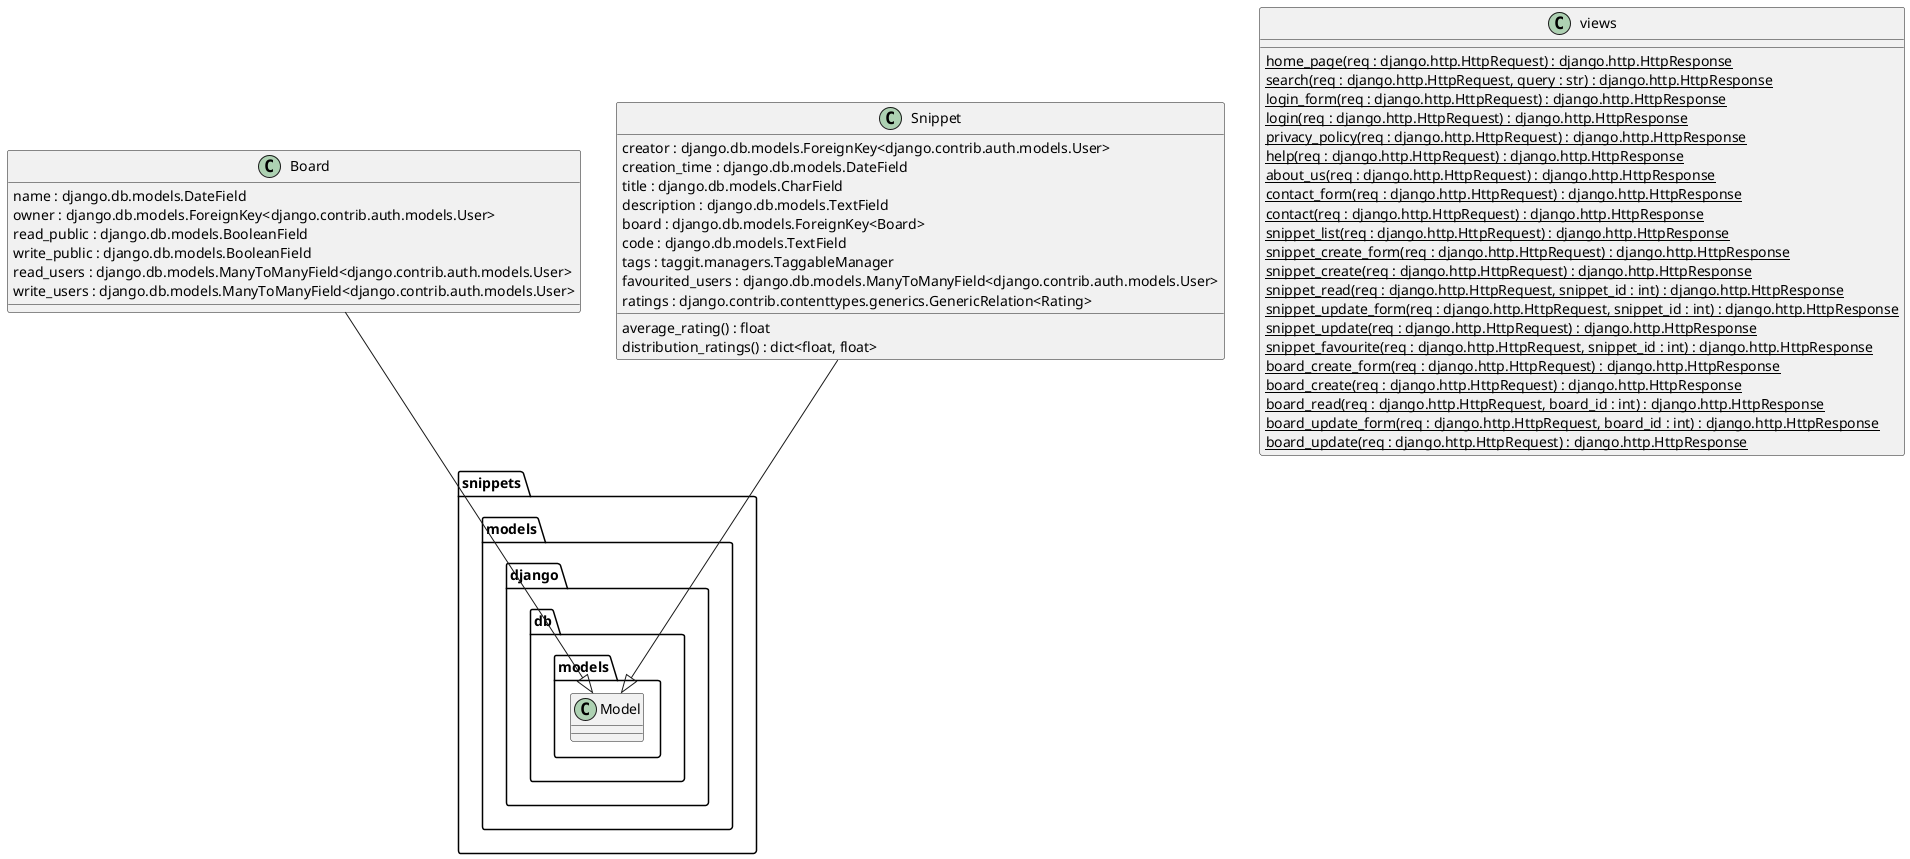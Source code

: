@startuml class_snippets.png
namespace snippets {
    namespace snippets.models {
        class .Board {
            name : django.db.models.DateField
            owner : django.db.models.ForeignKey<django.contrib.auth.models.User>
            read_public : django.db.models.BooleanField
            write_public : django.db.models.BooleanField
            read_users : django.db.models.ManyToManyField<django.contrib.auth.models.User>
            write_users : django.db.models.ManyToManyField<django.contrib.auth.models.User>
        }
        .Board --|> django.db.models.Model
            
        class .Snippet {
            creator : django.db.models.ForeignKey<django.contrib.auth.models.User>
            creation_time : django.db.models.DateField
            title : django.db.models.CharField
            description : django.db.models.TextField
            board : django.db.models.ForeignKey<Board>
            code : django.db.models.TextField
            tags : taggit.managers.TaggableManager
            favourited_users : django.db.models.ManyToManyField<django.contrib.auth.models.User>
            ratings : django.contrib.contenttypes.generics.GenericRelation<Rating>
            
            average_rating() : float
            distribution_ratings() : dict<float, float>
        }
        .Snippet --|> django.db.models.Model
    }

    class .views {
        {static} home_page(req : django.http.HttpRequest) : django.http.HttpResponse
        {static} search(req : django.http.HttpRequest, query : str) : django.http.HttpResponse
        {static} login_form(req : django.http.HttpRequest) : django.http.HttpResponse
        {static} login(req : django.http.HttpRequest) : django.http.HttpResponse
        {static} privacy_policy(req : django.http.HttpRequest) : django.http.HttpResponse
        {static} help(req : django.http.HttpRequest) : django.http.HttpResponse
        {static} about_us(req : django.http.HttpRequest) : django.http.HttpResponse
        {static} contact_form(req : django.http.HttpRequest) : django.http.HttpResponse
        {static} contact(req : django.http.HttpRequest) : django.http.HttpResponse
        {static} snippet_list(req : django.http.HttpRequest) : django.http.HttpResponse
        {static} snippet_create_form(req : django.http.HttpRequest) : django.http.HttpResponse
        {static} snippet_create(req : django.http.HttpRequest) : django.http.HttpResponse
        {static} snippet_read(req : django.http.HttpRequest, snippet_id : int) : django.http.HttpResponse
        {static} snippet_update_form(req : django.http.HttpRequest, snippet_id : int) : django.http.HttpResponse
        {static} snippet_update(req : django.http.HttpRequest) : django.http.HttpResponse
        {static} snippet_favourite(req : django.http.HttpRequest, snippet_id : int) : django.http.HttpResponse
        {static} board_create_form(req : django.http.HttpRequest) : django.http.HttpResponse
        {static} board_create(req : django.http.HttpRequest) : django.http.HttpResponse
        {static} board_read(req : django.http.HttpRequest, board_id : int) : django.http.HttpResponse
        {static} board_update_form(req : django.http.HttpRequest, board_id : int) : django.http.HttpResponse
        {static} board_update(req : django.http.HttpRequest) : django.http.HttpResponse
    }
}
@enduml

@startuml class_ratings.png
namespace ratings {
    namespace ratings.models {
        class .Rating {
            content_type : django.db.models.ForeignKey<django.contrib.contenttypes.models.ContentType>
            object_id : django.db.models.PositiveIntegerField
            object : django.contrib.contenttypes.generics.GenericKey
            user : django.db.models.ForeignKey<django.contrib.auth.models.User>
            score : django.db.models.FloatField
        }
        .Rating --|> django.db.models.Model
    }
}
@enduml

@startuml class_profiles.png
namespace profiles {
    namespace profiles.models {
        class .Profile {
            user : django.db.models.ForeignKey<django.contrib.auth.models.User>
            icon : django.db.models.FileField
            bio  : django.db.models.TextField
        }
        .Profile --|> django.db.models.Model
    }
    
    class .views {
        {static} profile_create_form(req : django.http.HttpRequest, user_id : int) : django.http.HttpResponse
        {static} profile_create(req : django.http.HttpRequest, user_id : int) : django.http.HttpResponse
        {static} profile_read(req : django.http.HttpRequest, user_id : int) : django.http.HttpResponse
        {static} profile_update_form(req : django.http.HttpRequest, user_id : int) : django.http.HttpResponse
        {static} profile_update(req : django.http.HttpRequest, user_id : int) : django.http.HttpResponse
    }
}
@enduml